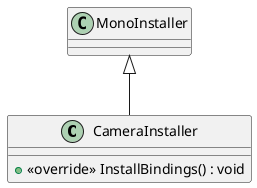 @startuml
class CameraInstaller {
    + <<override>> InstallBindings() : void
}
MonoInstaller <|-- CameraInstaller
@enduml

